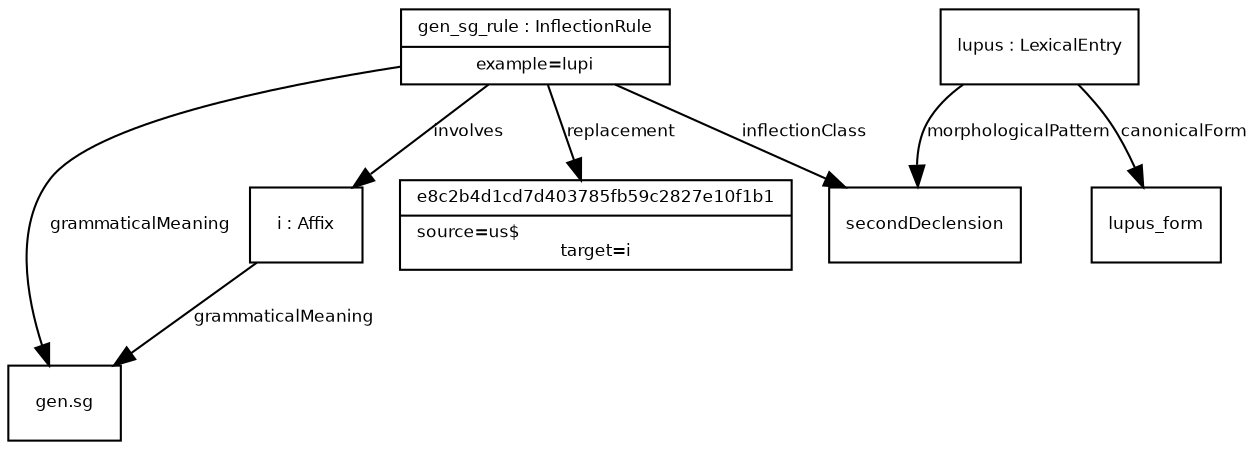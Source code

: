 digraph G {
  fontname = "Bitstream Vera Sans"
    fontsize = 8

    node [
      fontname = "Bitstream Vera Sans"
      fontsize = 8
      shape = "record"
    ]

    edge [
      fontname = "Bitstream Vera Sans"
      fontsize = 8
    ]
 
e8c2b4d1cd7d403785fb59c2827e10f1b1 [ label="{e8c2b4d1cd7d403785fb59c2827e10f1b1|source=us$\ltarget=i}" ]
gen_sg_rule -> e8c2b4d1cd7d403785fb59c2827e10f1b1 [ label="replacement" ] 
secondDeclension [ label="{secondDeclension}" ]
gen_sg_rule -> secondDeclension [ label="inflectionClass" ] 
gensg [ label="{gen.sg}" ]
gen_sg_rule -> gensg [ label="grammaticalMeaning" ] 
i -> gensg [ label="grammaticalMeaning" ] 
i [ label="{i : Affix}" ]
gen_sg_rule -> i [ label="involves" ] 
gen_sg_rule [ label="{gen_sg_rule : InflectionRule|example=lupi}" ]
lupus_form [ label="{lupus_form}" ]
lupus -> lupus_form [ label="canonicalForm" ] 
lupus -> secondDeclension [ label="morphologicalPattern" ] 
lupus [ label="{lupus : LexicalEntry}" ]
}
